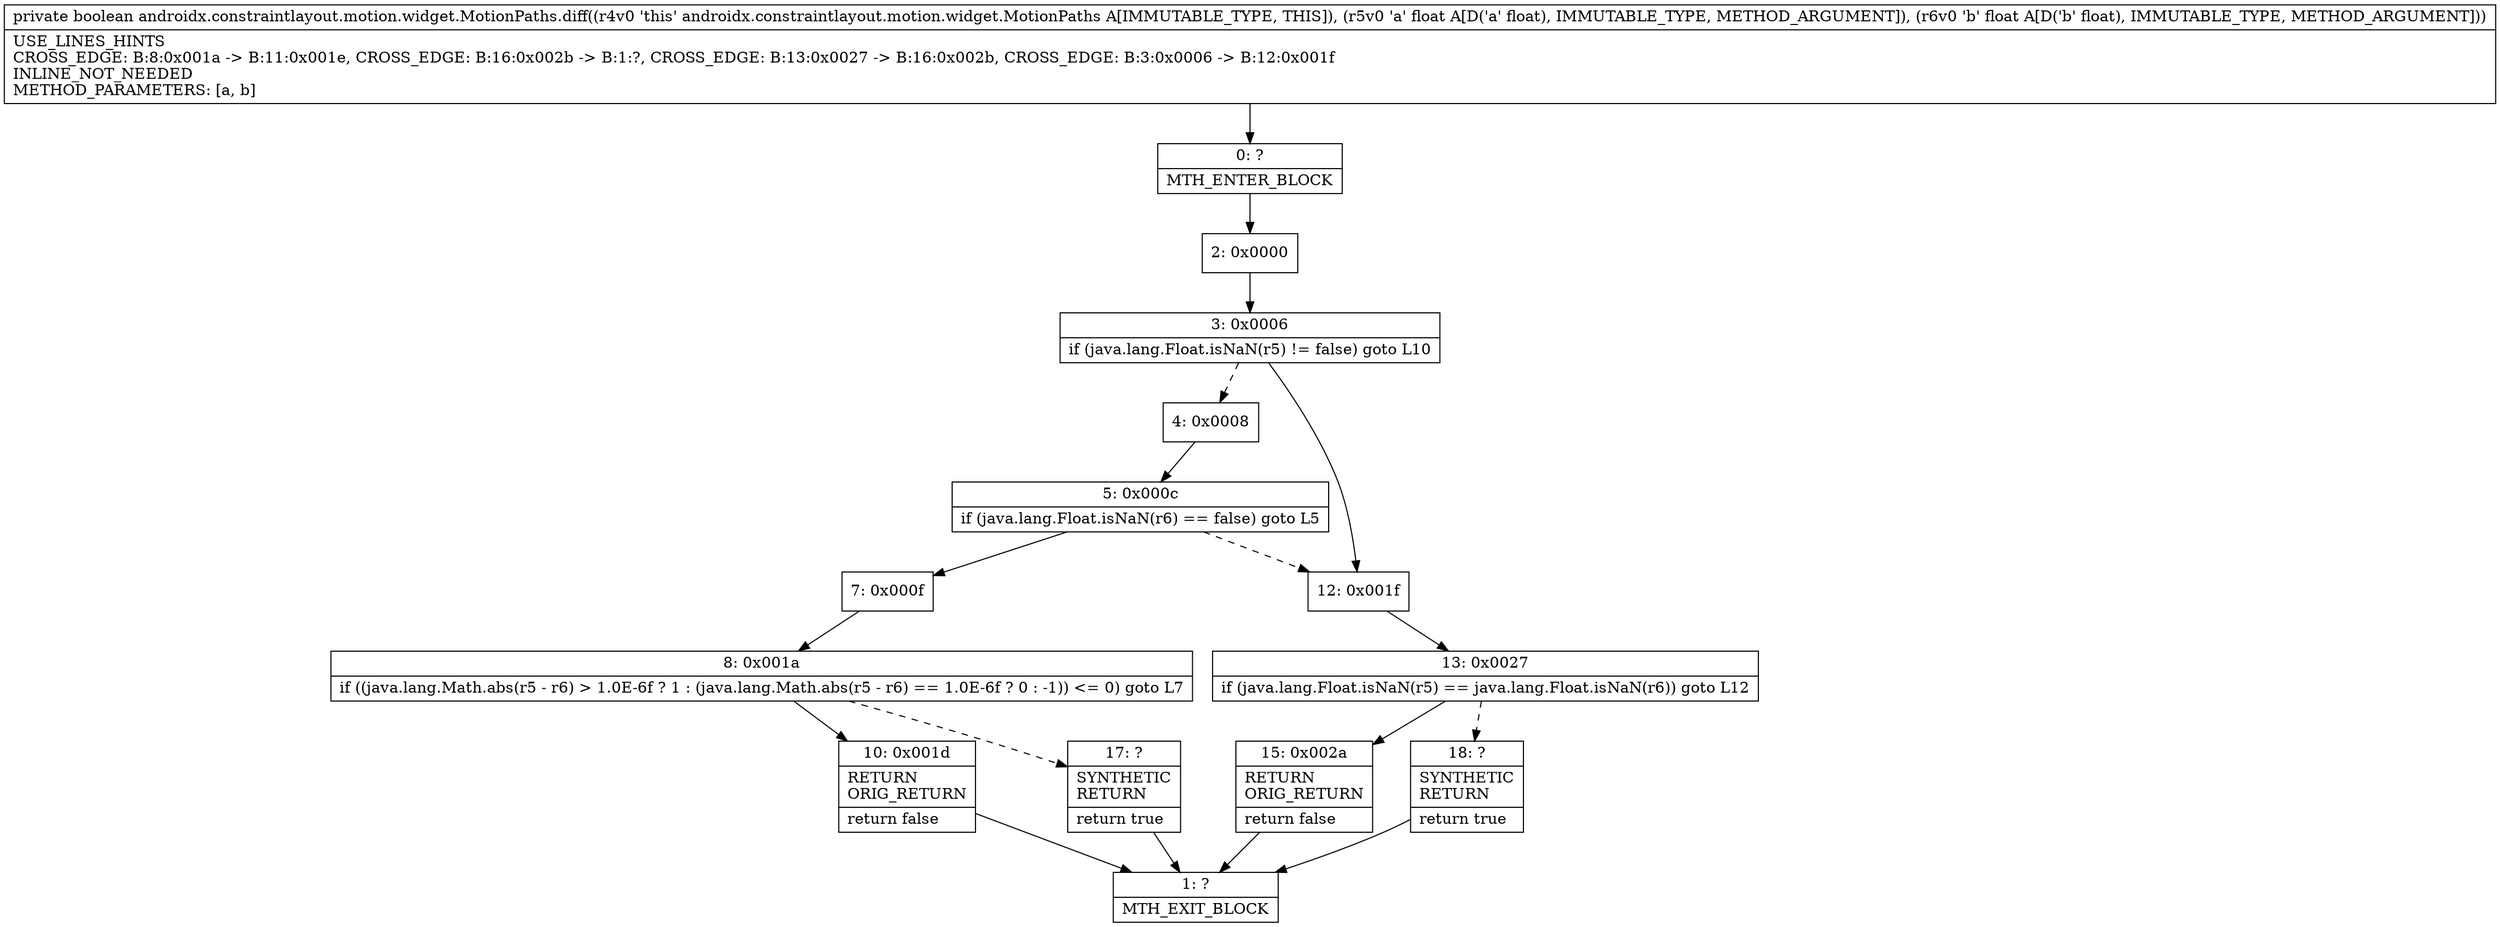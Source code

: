 digraph "CFG forandroidx.constraintlayout.motion.widget.MotionPaths.diff(FF)Z" {
Node_0 [shape=record,label="{0\:\ ?|MTH_ENTER_BLOCK\l}"];
Node_2 [shape=record,label="{2\:\ 0x0000}"];
Node_3 [shape=record,label="{3\:\ 0x0006|if (java.lang.Float.isNaN(r5) != false) goto L10\l}"];
Node_4 [shape=record,label="{4\:\ 0x0008}"];
Node_5 [shape=record,label="{5\:\ 0x000c|if (java.lang.Float.isNaN(r6) == false) goto L5\l}"];
Node_7 [shape=record,label="{7\:\ 0x000f}"];
Node_8 [shape=record,label="{8\:\ 0x001a|if ((java.lang.Math.abs(r5 \- r6) \> 1.0E\-6f ? 1 : (java.lang.Math.abs(r5 \- r6) == 1.0E\-6f ? 0 : \-1)) \<= 0) goto L7\l}"];
Node_10 [shape=record,label="{10\:\ 0x001d|RETURN\lORIG_RETURN\l|return false\l}"];
Node_1 [shape=record,label="{1\:\ ?|MTH_EXIT_BLOCK\l}"];
Node_17 [shape=record,label="{17\:\ ?|SYNTHETIC\lRETURN\l|return true\l}"];
Node_12 [shape=record,label="{12\:\ 0x001f}"];
Node_13 [shape=record,label="{13\:\ 0x0027|if (java.lang.Float.isNaN(r5) == java.lang.Float.isNaN(r6)) goto L12\l}"];
Node_15 [shape=record,label="{15\:\ 0x002a|RETURN\lORIG_RETURN\l|return false\l}"];
Node_18 [shape=record,label="{18\:\ ?|SYNTHETIC\lRETURN\l|return true\l}"];
MethodNode[shape=record,label="{private boolean androidx.constraintlayout.motion.widget.MotionPaths.diff((r4v0 'this' androidx.constraintlayout.motion.widget.MotionPaths A[IMMUTABLE_TYPE, THIS]), (r5v0 'a' float A[D('a' float), IMMUTABLE_TYPE, METHOD_ARGUMENT]), (r6v0 'b' float A[D('b' float), IMMUTABLE_TYPE, METHOD_ARGUMENT]))  | USE_LINES_HINTS\lCROSS_EDGE: B:8:0x001a \-\> B:11:0x001e, CROSS_EDGE: B:16:0x002b \-\> B:1:?, CROSS_EDGE: B:13:0x0027 \-\> B:16:0x002b, CROSS_EDGE: B:3:0x0006 \-\> B:12:0x001f\lINLINE_NOT_NEEDED\lMETHOD_PARAMETERS: [a, b]\l}"];
MethodNode -> Node_0;Node_0 -> Node_2;
Node_2 -> Node_3;
Node_3 -> Node_4[style=dashed];
Node_3 -> Node_12;
Node_4 -> Node_5;
Node_5 -> Node_7;
Node_5 -> Node_12[style=dashed];
Node_7 -> Node_8;
Node_8 -> Node_10;
Node_8 -> Node_17[style=dashed];
Node_10 -> Node_1;
Node_17 -> Node_1;
Node_12 -> Node_13;
Node_13 -> Node_15;
Node_13 -> Node_18[style=dashed];
Node_15 -> Node_1;
Node_18 -> Node_1;
}

